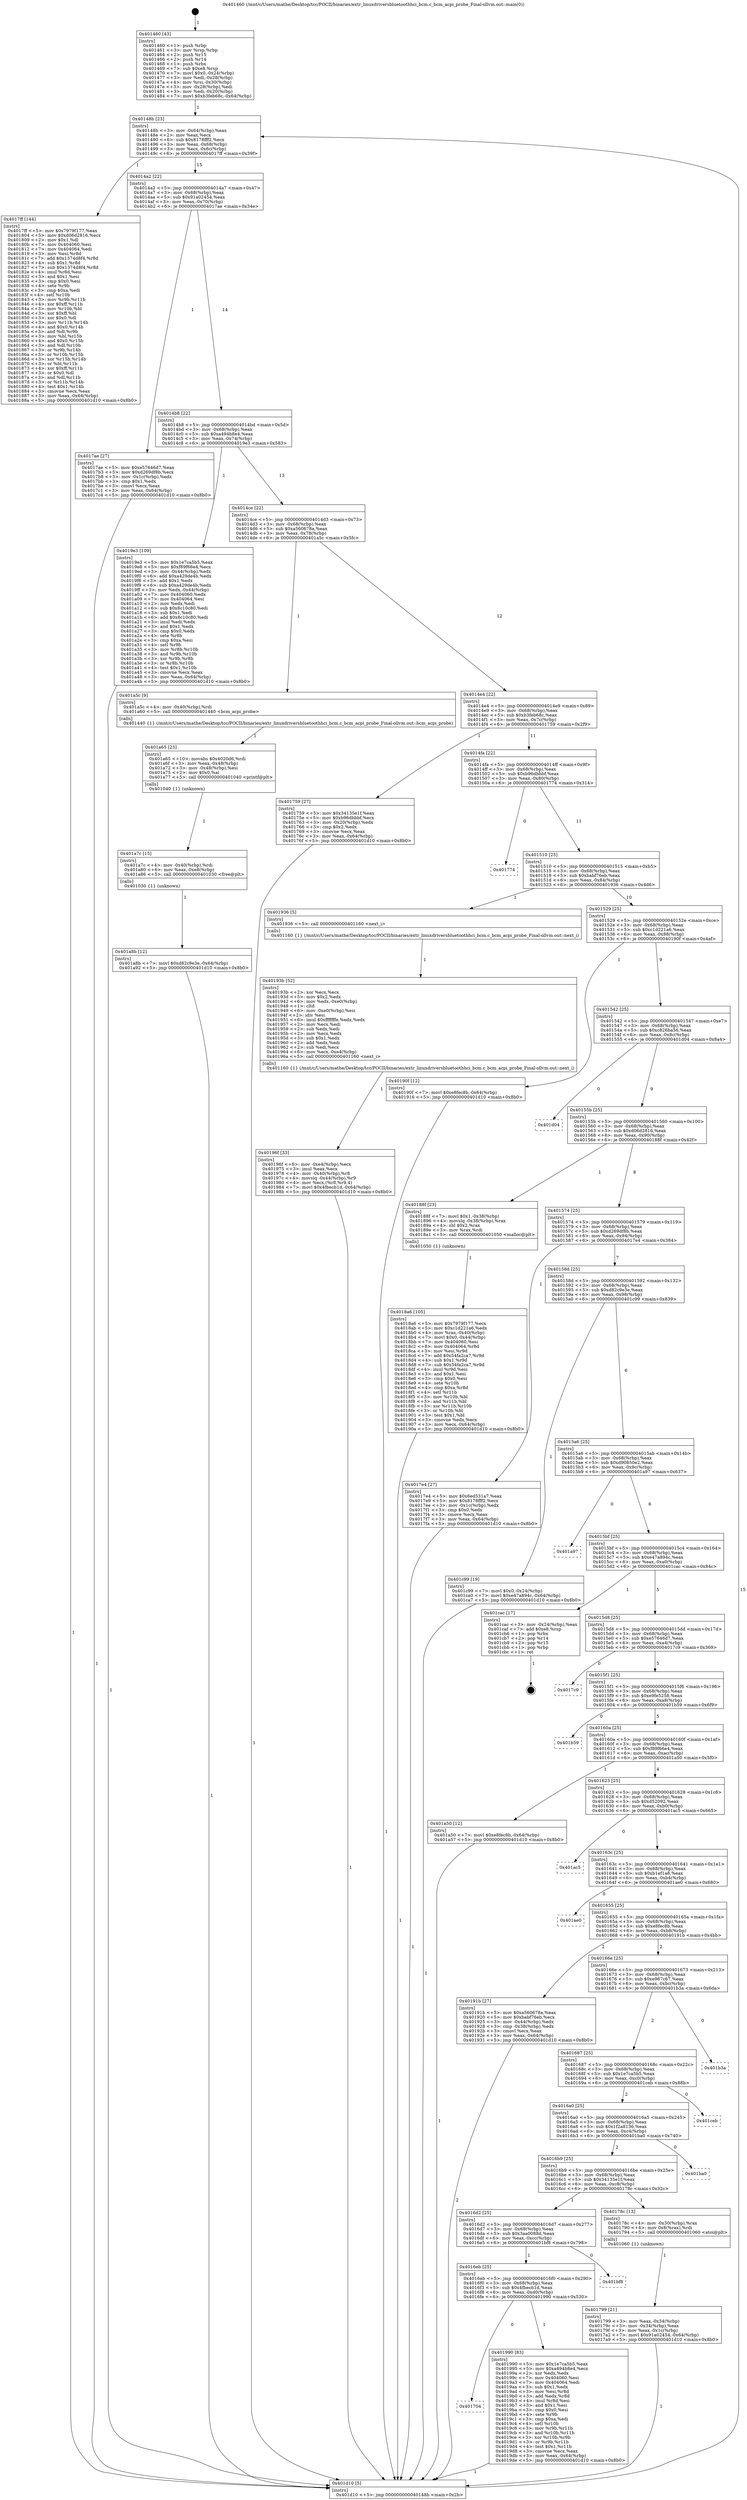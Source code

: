 digraph "0x401460" {
  label = "0x401460 (/mnt/c/Users/mathe/Desktop/tcc/POCII/binaries/extr_linuxdriversbluetoothhci_bcm.c_bcm_acpi_probe_Final-ollvm.out::main(0))"
  labelloc = "t"
  node[shape=record]

  Entry [label="",width=0.3,height=0.3,shape=circle,fillcolor=black,style=filled]
  "0x40148b" [label="{
     0x40148b [23]\l
     | [instrs]\l
     &nbsp;&nbsp;0x40148b \<+3\>: mov -0x64(%rbp),%eax\l
     &nbsp;&nbsp;0x40148e \<+2\>: mov %eax,%ecx\l
     &nbsp;&nbsp;0x401490 \<+6\>: sub $0x8178fff2,%ecx\l
     &nbsp;&nbsp;0x401496 \<+3\>: mov %eax,-0x68(%rbp)\l
     &nbsp;&nbsp;0x401499 \<+3\>: mov %ecx,-0x6c(%rbp)\l
     &nbsp;&nbsp;0x40149c \<+6\>: je 00000000004017ff \<main+0x39f\>\l
  }"]
  "0x4017ff" [label="{
     0x4017ff [144]\l
     | [instrs]\l
     &nbsp;&nbsp;0x4017ff \<+5\>: mov $0x7979f177,%eax\l
     &nbsp;&nbsp;0x401804 \<+5\>: mov $0xd06d2816,%ecx\l
     &nbsp;&nbsp;0x401809 \<+2\>: mov $0x1,%dl\l
     &nbsp;&nbsp;0x40180b \<+7\>: mov 0x404060,%esi\l
     &nbsp;&nbsp;0x401812 \<+7\>: mov 0x404064,%edi\l
     &nbsp;&nbsp;0x401819 \<+3\>: mov %esi,%r8d\l
     &nbsp;&nbsp;0x40181c \<+7\>: add $0x1374d8f4,%r8d\l
     &nbsp;&nbsp;0x401823 \<+4\>: sub $0x1,%r8d\l
     &nbsp;&nbsp;0x401827 \<+7\>: sub $0x1374d8f4,%r8d\l
     &nbsp;&nbsp;0x40182e \<+4\>: imul %r8d,%esi\l
     &nbsp;&nbsp;0x401832 \<+3\>: and $0x1,%esi\l
     &nbsp;&nbsp;0x401835 \<+3\>: cmp $0x0,%esi\l
     &nbsp;&nbsp;0x401838 \<+4\>: sete %r9b\l
     &nbsp;&nbsp;0x40183c \<+3\>: cmp $0xa,%edi\l
     &nbsp;&nbsp;0x40183f \<+4\>: setl %r10b\l
     &nbsp;&nbsp;0x401843 \<+3\>: mov %r9b,%r11b\l
     &nbsp;&nbsp;0x401846 \<+4\>: xor $0xff,%r11b\l
     &nbsp;&nbsp;0x40184a \<+3\>: mov %r10b,%bl\l
     &nbsp;&nbsp;0x40184d \<+3\>: xor $0xff,%bl\l
     &nbsp;&nbsp;0x401850 \<+3\>: xor $0x0,%dl\l
     &nbsp;&nbsp;0x401853 \<+3\>: mov %r11b,%r14b\l
     &nbsp;&nbsp;0x401856 \<+4\>: and $0x0,%r14b\l
     &nbsp;&nbsp;0x40185a \<+3\>: and %dl,%r9b\l
     &nbsp;&nbsp;0x40185d \<+3\>: mov %bl,%r15b\l
     &nbsp;&nbsp;0x401860 \<+4\>: and $0x0,%r15b\l
     &nbsp;&nbsp;0x401864 \<+3\>: and %dl,%r10b\l
     &nbsp;&nbsp;0x401867 \<+3\>: or %r9b,%r14b\l
     &nbsp;&nbsp;0x40186a \<+3\>: or %r10b,%r15b\l
     &nbsp;&nbsp;0x40186d \<+3\>: xor %r15b,%r14b\l
     &nbsp;&nbsp;0x401870 \<+3\>: or %bl,%r11b\l
     &nbsp;&nbsp;0x401873 \<+4\>: xor $0xff,%r11b\l
     &nbsp;&nbsp;0x401877 \<+3\>: or $0x0,%dl\l
     &nbsp;&nbsp;0x40187a \<+3\>: and %dl,%r11b\l
     &nbsp;&nbsp;0x40187d \<+3\>: or %r11b,%r14b\l
     &nbsp;&nbsp;0x401880 \<+4\>: test $0x1,%r14b\l
     &nbsp;&nbsp;0x401884 \<+3\>: cmovne %ecx,%eax\l
     &nbsp;&nbsp;0x401887 \<+3\>: mov %eax,-0x64(%rbp)\l
     &nbsp;&nbsp;0x40188a \<+5\>: jmp 0000000000401d10 \<main+0x8b0\>\l
  }"]
  "0x4014a2" [label="{
     0x4014a2 [22]\l
     | [instrs]\l
     &nbsp;&nbsp;0x4014a2 \<+5\>: jmp 00000000004014a7 \<main+0x47\>\l
     &nbsp;&nbsp;0x4014a7 \<+3\>: mov -0x68(%rbp),%eax\l
     &nbsp;&nbsp;0x4014aa \<+5\>: sub $0x91a02454,%eax\l
     &nbsp;&nbsp;0x4014af \<+3\>: mov %eax,-0x70(%rbp)\l
     &nbsp;&nbsp;0x4014b2 \<+6\>: je 00000000004017ae \<main+0x34e\>\l
  }"]
  Exit [label="",width=0.3,height=0.3,shape=circle,fillcolor=black,style=filled,peripheries=2]
  "0x4017ae" [label="{
     0x4017ae [27]\l
     | [instrs]\l
     &nbsp;&nbsp;0x4017ae \<+5\>: mov $0xe57646d7,%eax\l
     &nbsp;&nbsp;0x4017b3 \<+5\>: mov $0xd269df8b,%ecx\l
     &nbsp;&nbsp;0x4017b8 \<+3\>: mov -0x1c(%rbp),%edx\l
     &nbsp;&nbsp;0x4017bb \<+3\>: cmp $0x1,%edx\l
     &nbsp;&nbsp;0x4017be \<+3\>: cmovl %ecx,%eax\l
     &nbsp;&nbsp;0x4017c1 \<+3\>: mov %eax,-0x64(%rbp)\l
     &nbsp;&nbsp;0x4017c4 \<+5\>: jmp 0000000000401d10 \<main+0x8b0\>\l
  }"]
  "0x4014b8" [label="{
     0x4014b8 [22]\l
     | [instrs]\l
     &nbsp;&nbsp;0x4014b8 \<+5\>: jmp 00000000004014bd \<main+0x5d\>\l
     &nbsp;&nbsp;0x4014bd \<+3\>: mov -0x68(%rbp),%eax\l
     &nbsp;&nbsp;0x4014c0 \<+5\>: sub $0xa494b8e4,%eax\l
     &nbsp;&nbsp;0x4014c5 \<+3\>: mov %eax,-0x74(%rbp)\l
     &nbsp;&nbsp;0x4014c8 \<+6\>: je 00000000004019e3 \<main+0x583\>\l
  }"]
  "0x401a8b" [label="{
     0x401a8b [12]\l
     | [instrs]\l
     &nbsp;&nbsp;0x401a8b \<+7\>: movl $0xd82c9e3e,-0x64(%rbp)\l
     &nbsp;&nbsp;0x401a92 \<+5\>: jmp 0000000000401d10 \<main+0x8b0\>\l
  }"]
  "0x4019e3" [label="{
     0x4019e3 [109]\l
     | [instrs]\l
     &nbsp;&nbsp;0x4019e3 \<+5\>: mov $0x1e7ca5b5,%eax\l
     &nbsp;&nbsp;0x4019e8 \<+5\>: mov $0xf89f66e4,%ecx\l
     &nbsp;&nbsp;0x4019ed \<+3\>: mov -0x44(%rbp),%edx\l
     &nbsp;&nbsp;0x4019f0 \<+6\>: add $0xa429de4b,%edx\l
     &nbsp;&nbsp;0x4019f6 \<+3\>: add $0x1,%edx\l
     &nbsp;&nbsp;0x4019f9 \<+6\>: sub $0xa429de4b,%edx\l
     &nbsp;&nbsp;0x4019ff \<+3\>: mov %edx,-0x44(%rbp)\l
     &nbsp;&nbsp;0x401a02 \<+7\>: mov 0x404060,%edx\l
     &nbsp;&nbsp;0x401a09 \<+7\>: mov 0x404064,%esi\l
     &nbsp;&nbsp;0x401a10 \<+2\>: mov %edx,%edi\l
     &nbsp;&nbsp;0x401a12 \<+6\>: sub $0x8c10c80,%edi\l
     &nbsp;&nbsp;0x401a18 \<+3\>: sub $0x1,%edi\l
     &nbsp;&nbsp;0x401a1b \<+6\>: add $0x8c10c80,%edi\l
     &nbsp;&nbsp;0x401a21 \<+3\>: imul %edi,%edx\l
     &nbsp;&nbsp;0x401a24 \<+3\>: and $0x1,%edx\l
     &nbsp;&nbsp;0x401a27 \<+3\>: cmp $0x0,%edx\l
     &nbsp;&nbsp;0x401a2a \<+4\>: sete %r8b\l
     &nbsp;&nbsp;0x401a2e \<+3\>: cmp $0xa,%esi\l
     &nbsp;&nbsp;0x401a31 \<+4\>: setl %r9b\l
     &nbsp;&nbsp;0x401a35 \<+3\>: mov %r8b,%r10b\l
     &nbsp;&nbsp;0x401a38 \<+3\>: and %r9b,%r10b\l
     &nbsp;&nbsp;0x401a3b \<+3\>: xor %r9b,%r8b\l
     &nbsp;&nbsp;0x401a3e \<+3\>: or %r8b,%r10b\l
     &nbsp;&nbsp;0x401a41 \<+4\>: test $0x1,%r10b\l
     &nbsp;&nbsp;0x401a45 \<+3\>: cmovne %ecx,%eax\l
     &nbsp;&nbsp;0x401a48 \<+3\>: mov %eax,-0x64(%rbp)\l
     &nbsp;&nbsp;0x401a4b \<+5\>: jmp 0000000000401d10 \<main+0x8b0\>\l
  }"]
  "0x4014ce" [label="{
     0x4014ce [22]\l
     | [instrs]\l
     &nbsp;&nbsp;0x4014ce \<+5\>: jmp 00000000004014d3 \<main+0x73\>\l
     &nbsp;&nbsp;0x4014d3 \<+3\>: mov -0x68(%rbp),%eax\l
     &nbsp;&nbsp;0x4014d6 \<+5\>: sub $0xa560678a,%eax\l
     &nbsp;&nbsp;0x4014db \<+3\>: mov %eax,-0x78(%rbp)\l
     &nbsp;&nbsp;0x4014de \<+6\>: je 0000000000401a5c \<main+0x5fc\>\l
  }"]
  "0x401a7c" [label="{
     0x401a7c [15]\l
     | [instrs]\l
     &nbsp;&nbsp;0x401a7c \<+4\>: mov -0x40(%rbp),%rdi\l
     &nbsp;&nbsp;0x401a80 \<+6\>: mov %eax,-0xe8(%rbp)\l
     &nbsp;&nbsp;0x401a86 \<+5\>: call 0000000000401030 \<free@plt\>\l
     | [calls]\l
     &nbsp;&nbsp;0x401030 \{1\} (unknown)\l
  }"]
  "0x401a5c" [label="{
     0x401a5c [9]\l
     | [instrs]\l
     &nbsp;&nbsp;0x401a5c \<+4\>: mov -0x40(%rbp),%rdi\l
     &nbsp;&nbsp;0x401a60 \<+5\>: call 0000000000401440 \<bcm_acpi_probe\>\l
     | [calls]\l
     &nbsp;&nbsp;0x401440 \{1\} (/mnt/c/Users/mathe/Desktop/tcc/POCII/binaries/extr_linuxdriversbluetoothhci_bcm.c_bcm_acpi_probe_Final-ollvm.out::bcm_acpi_probe)\l
  }"]
  "0x4014e4" [label="{
     0x4014e4 [22]\l
     | [instrs]\l
     &nbsp;&nbsp;0x4014e4 \<+5\>: jmp 00000000004014e9 \<main+0x89\>\l
     &nbsp;&nbsp;0x4014e9 \<+3\>: mov -0x68(%rbp),%eax\l
     &nbsp;&nbsp;0x4014ec \<+5\>: sub $0xb3feb68c,%eax\l
     &nbsp;&nbsp;0x4014f1 \<+3\>: mov %eax,-0x7c(%rbp)\l
     &nbsp;&nbsp;0x4014f4 \<+6\>: je 0000000000401759 \<main+0x2f9\>\l
  }"]
  "0x401a65" [label="{
     0x401a65 [23]\l
     | [instrs]\l
     &nbsp;&nbsp;0x401a65 \<+10\>: movabs $0x4020d6,%rdi\l
     &nbsp;&nbsp;0x401a6f \<+3\>: mov %eax,-0x48(%rbp)\l
     &nbsp;&nbsp;0x401a72 \<+3\>: mov -0x48(%rbp),%esi\l
     &nbsp;&nbsp;0x401a75 \<+2\>: mov $0x0,%al\l
     &nbsp;&nbsp;0x401a77 \<+5\>: call 0000000000401040 \<printf@plt\>\l
     | [calls]\l
     &nbsp;&nbsp;0x401040 \{1\} (unknown)\l
  }"]
  "0x401759" [label="{
     0x401759 [27]\l
     | [instrs]\l
     &nbsp;&nbsp;0x401759 \<+5\>: mov $0x34135e1f,%eax\l
     &nbsp;&nbsp;0x40175e \<+5\>: mov $0xb96dbbbf,%ecx\l
     &nbsp;&nbsp;0x401763 \<+3\>: mov -0x20(%rbp),%edx\l
     &nbsp;&nbsp;0x401766 \<+3\>: cmp $0x2,%edx\l
     &nbsp;&nbsp;0x401769 \<+3\>: cmovne %ecx,%eax\l
     &nbsp;&nbsp;0x40176c \<+3\>: mov %eax,-0x64(%rbp)\l
     &nbsp;&nbsp;0x40176f \<+5\>: jmp 0000000000401d10 \<main+0x8b0\>\l
  }"]
  "0x4014fa" [label="{
     0x4014fa [22]\l
     | [instrs]\l
     &nbsp;&nbsp;0x4014fa \<+5\>: jmp 00000000004014ff \<main+0x9f\>\l
     &nbsp;&nbsp;0x4014ff \<+3\>: mov -0x68(%rbp),%eax\l
     &nbsp;&nbsp;0x401502 \<+5\>: sub $0xb96dbbbf,%eax\l
     &nbsp;&nbsp;0x401507 \<+3\>: mov %eax,-0x80(%rbp)\l
     &nbsp;&nbsp;0x40150a \<+6\>: je 0000000000401774 \<main+0x314\>\l
  }"]
  "0x401d10" [label="{
     0x401d10 [5]\l
     | [instrs]\l
     &nbsp;&nbsp;0x401d10 \<+5\>: jmp 000000000040148b \<main+0x2b\>\l
  }"]
  "0x401460" [label="{
     0x401460 [43]\l
     | [instrs]\l
     &nbsp;&nbsp;0x401460 \<+1\>: push %rbp\l
     &nbsp;&nbsp;0x401461 \<+3\>: mov %rsp,%rbp\l
     &nbsp;&nbsp;0x401464 \<+2\>: push %r15\l
     &nbsp;&nbsp;0x401466 \<+2\>: push %r14\l
     &nbsp;&nbsp;0x401468 \<+1\>: push %rbx\l
     &nbsp;&nbsp;0x401469 \<+7\>: sub $0xe8,%rsp\l
     &nbsp;&nbsp;0x401470 \<+7\>: movl $0x0,-0x24(%rbp)\l
     &nbsp;&nbsp;0x401477 \<+3\>: mov %edi,-0x28(%rbp)\l
     &nbsp;&nbsp;0x40147a \<+4\>: mov %rsi,-0x30(%rbp)\l
     &nbsp;&nbsp;0x40147e \<+3\>: mov -0x28(%rbp),%edi\l
     &nbsp;&nbsp;0x401481 \<+3\>: mov %edi,-0x20(%rbp)\l
     &nbsp;&nbsp;0x401484 \<+7\>: movl $0xb3feb68c,-0x64(%rbp)\l
  }"]
  "0x401704" [label="{
     0x401704\l
  }", style=dashed]
  "0x401774" [label="{
     0x401774\l
  }", style=dashed]
  "0x401510" [label="{
     0x401510 [25]\l
     | [instrs]\l
     &nbsp;&nbsp;0x401510 \<+5\>: jmp 0000000000401515 \<main+0xb5\>\l
     &nbsp;&nbsp;0x401515 \<+3\>: mov -0x68(%rbp),%eax\l
     &nbsp;&nbsp;0x401518 \<+5\>: sub $0xbabf76eb,%eax\l
     &nbsp;&nbsp;0x40151d \<+6\>: mov %eax,-0x84(%rbp)\l
     &nbsp;&nbsp;0x401523 \<+6\>: je 0000000000401936 \<main+0x4d6\>\l
  }"]
  "0x401990" [label="{
     0x401990 [83]\l
     | [instrs]\l
     &nbsp;&nbsp;0x401990 \<+5\>: mov $0x1e7ca5b5,%eax\l
     &nbsp;&nbsp;0x401995 \<+5\>: mov $0xa494b8e4,%ecx\l
     &nbsp;&nbsp;0x40199a \<+2\>: xor %edx,%edx\l
     &nbsp;&nbsp;0x40199c \<+7\>: mov 0x404060,%esi\l
     &nbsp;&nbsp;0x4019a3 \<+7\>: mov 0x404064,%edi\l
     &nbsp;&nbsp;0x4019aa \<+3\>: sub $0x1,%edx\l
     &nbsp;&nbsp;0x4019ad \<+3\>: mov %esi,%r8d\l
     &nbsp;&nbsp;0x4019b0 \<+3\>: add %edx,%r8d\l
     &nbsp;&nbsp;0x4019b3 \<+4\>: imul %r8d,%esi\l
     &nbsp;&nbsp;0x4019b7 \<+3\>: and $0x1,%esi\l
     &nbsp;&nbsp;0x4019ba \<+3\>: cmp $0x0,%esi\l
     &nbsp;&nbsp;0x4019bd \<+4\>: sete %r9b\l
     &nbsp;&nbsp;0x4019c1 \<+3\>: cmp $0xa,%edi\l
     &nbsp;&nbsp;0x4019c4 \<+4\>: setl %r10b\l
     &nbsp;&nbsp;0x4019c8 \<+3\>: mov %r9b,%r11b\l
     &nbsp;&nbsp;0x4019cb \<+3\>: and %r10b,%r11b\l
     &nbsp;&nbsp;0x4019ce \<+3\>: xor %r10b,%r9b\l
     &nbsp;&nbsp;0x4019d1 \<+3\>: or %r9b,%r11b\l
     &nbsp;&nbsp;0x4019d4 \<+4\>: test $0x1,%r11b\l
     &nbsp;&nbsp;0x4019d8 \<+3\>: cmovne %ecx,%eax\l
     &nbsp;&nbsp;0x4019db \<+3\>: mov %eax,-0x64(%rbp)\l
     &nbsp;&nbsp;0x4019de \<+5\>: jmp 0000000000401d10 \<main+0x8b0\>\l
  }"]
  "0x401936" [label="{
     0x401936 [5]\l
     | [instrs]\l
     &nbsp;&nbsp;0x401936 \<+5\>: call 0000000000401160 \<next_i\>\l
     | [calls]\l
     &nbsp;&nbsp;0x401160 \{1\} (/mnt/c/Users/mathe/Desktop/tcc/POCII/binaries/extr_linuxdriversbluetoothhci_bcm.c_bcm_acpi_probe_Final-ollvm.out::next_i)\l
  }"]
  "0x401529" [label="{
     0x401529 [25]\l
     | [instrs]\l
     &nbsp;&nbsp;0x401529 \<+5\>: jmp 000000000040152e \<main+0xce\>\l
     &nbsp;&nbsp;0x40152e \<+3\>: mov -0x68(%rbp),%eax\l
     &nbsp;&nbsp;0x401531 \<+5\>: sub $0xc1d221a6,%eax\l
     &nbsp;&nbsp;0x401536 \<+6\>: mov %eax,-0x88(%rbp)\l
     &nbsp;&nbsp;0x40153c \<+6\>: je 000000000040190f \<main+0x4af\>\l
  }"]
  "0x4016eb" [label="{
     0x4016eb [25]\l
     | [instrs]\l
     &nbsp;&nbsp;0x4016eb \<+5\>: jmp 00000000004016f0 \<main+0x290\>\l
     &nbsp;&nbsp;0x4016f0 \<+3\>: mov -0x68(%rbp),%eax\l
     &nbsp;&nbsp;0x4016f3 \<+5\>: sub $0x4fbecb1d,%eax\l
     &nbsp;&nbsp;0x4016f8 \<+6\>: mov %eax,-0xd0(%rbp)\l
     &nbsp;&nbsp;0x4016fe \<+6\>: je 0000000000401990 \<main+0x530\>\l
  }"]
  "0x40190f" [label="{
     0x40190f [12]\l
     | [instrs]\l
     &nbsp;&nbsp;0x40190f \<+7\>: movl $0xe8fec8b,-0x64(%rbp)\l
     &nbsp;&nbsp;0x401916 \<+5\>: jmp 0000000000401d10 \<main+0x8b0\>\l
  }"]
  "0x401542" [label="{
     0x401542 [25]\l
     | [instrs]\l
     &nbsp;&nbsp;0x401542 \<+5\>: jmp 0000000000401547 \<main+0xe7\>\l
     &nbsp;&nbsp;0x401547 \<+3\>: mov -0x68(%rbp),%eax\l
     &nbsp;&nbsp;0x40154a \<+5\>: sub $0xc826ba56,%eax\l
     &nbsp;&nbsp;0x40154f \<+6\>: mov %eax,-0x8c(%rbp)\l
     &nbsp;&nbsp;0x401555 \<+6\>: je 0000000000401d04 \<main+0x8a4\>\l
  }"]
  "0x401bf8" [label="{
     0x401bf8\l
  }", style=dashed]
  "0x401d04" [label="{
     0x401d04\l
  }", style=dashed]
  "0x40155b" [label="{
     0x40155b [25]\l
     | [instrs]\l
     &nbsp;&nbsp;0x40155b \<+5\>: jmp 0000000000401560 \<main+0x100\>\l
     &nbsp;&nbsp;0x401560 \<+3\>: mov -0x68(%rbp),%eax\l
     &nbsp;&nbsp;0x401563 \<+5\>: sub $0xd06d2816,%eax\l
     &nbsp;&nbsp;0x401568 \<+6\>: mov %eax,-0x90(%rbp)\l
     &nbsp;&nbsp;0x40156e \<+6\>: je 000000000040188f \<main+0x42f\>\l
  }"]
  "0x40196f" [label="{
     0x40196f [33]\l
     | [instrs]\l
     &nbsp;&nbsp;0x40196f \<+6\>: mov -0xe4(%rbp),%ecx\l
     &nbsp;&nbsp;0x401975 \<+3\>: imul %eax,%ecx\l
     &nbsp;&nbsp;0x401978 \<+4\>: mov -0x40(%rbp),%r8\l
     &nbsp;&nbsp;0x40197c \<+4\>: movslq -0x44(%rbp),%r9\l
     &nbsp;&nbsp;0x401980 \<+4\>: mov %ecx,(%r8,%r9,4)\l
     &nbsp;&nbsp;0x401984 \<+7\>: movl $0x4fbecb1d,-0x64(%rbp)\l
     &nbsp;&nbsp;0x40198b \<+5\>: jmp 0000000000401d10 \<main+0x8b0\>\l
  }"]
  "0x40188f" [label="{
     0x40188f [23]\l
     | [instrs]\l
     &nbsp;&nbsp;0x40188f \<+7\>: movl $0x1,-0x38(%rbp)\l
     &nbsp;&nbsp;0x401896 \<+4\>: movslq -0x38(%rbp),%rax\l
     &nbsp;&nbsp;0x40189a \<+4\>: shl $0x2,%rax\l
     &nbsp;&nbsp;0x40189e \<+3\>: mov %rax,%rdi\l
     &nbsp;&nbsp;0x4018a1 \<+5\>: call 0000000000401050 \<malloc@plt\>\l
     | [calls]\l
     &nbsp;&nbsp;0x401050 \{1\} (unknown)\l
  }"]
  "0x401574" [label="{
     0x401574 [25]\l
     | [instrs]\l
     &nbsp;&nbsp;0x401574 \<+5\>: jmp 0000000000401579 \<main+0x119\>\l
     &nbsp;&nbsp;0x401579 \<+3\>: mov -0x68(%rbp),%eax\l
     &nbsp;&nbsp;0x40157c \<+5\>: sub $0xd269df8b,%eax\l
     &nbsp;&nbsp;0x401581 \<+6\>: mov %eax,-0x94(%rbp)\l
     &nbsp;&nbsp;0x401587 \<+6\>: je 00000000004017e4 \<main+0x384\>\l
  }"]
  "0x40193b" [label="{
     0x40193b [52]\l
     | [instrs]\l
     &nbsp;&nbsp;0x40193b \<+2\>: xor %ecx,%ecx\l
     &nbsp;&nbsp;0x40193d \<+5\>: mov $0x2,%edx\l
     &nbsp;&nbsp;0x401942 \<+6\>: mov %edx,-0xe0(%rbp)\l
     &nbsp;&nbsp;0x401948 \<+1\>: cltd\l
     &nbsp;&nbsp;0x401949 \<+6\>: mov -0xe0(%rbp),%esi\l
     &nbsp;&nbsp;0x40194f \<+2\>: idiv %esi\l
     &nbsp;&nbsp;0x401951 \<+6\>: imul $0xfffffffe,%edx,%edx\l
     &nbsp;&nbsp;0x401957 \<+2\>: mov %ecx,%edi\l
     &nbsp;&nbsp;0x401959 \<+2\>: sub %edx,%edi\l
     &nbsp;&nbsp;0x40195b \<+2\>: mov %ecx,%edx\l
     &nbsp;&nbsp;0x40195d \<+3\>: sub $0x1,%edx\l
     &nbsp;&nbsp;0x401960 \<+2\>: add %edx,%edi\l
     &nbsp;&nbsp;0x401962 \<+2\>: sub %edi,%ecx\l
     &nbsp;&nbsp;0x401964 \<+6\>: mov %ecx,-0xe4(%rbp)\l
     &nbsp;&nbsp;0x40196a \<+5\>: call 0000000000401160 \<next_i\>\l
     | [calls]\l
     &nbsp;&nbsp;0x401160 \{1\} (/mnt/c/Users/mathe/Desktop/tcc/POCII/binaries/extr_linuxdriversbluetoothhci_bcm.c_bcm_acpi_probe_Final-ollvm.out::next_i)\l
  }"]
  "0x4017e4" [label="{
     0x4017e4 [27]\l
     | [instrs]\l
     &nbsp;&nbsp;0x4017e4 \<+5\>: mov $0x6ed531a7,%eax\l
     &nbsp;&nbsp;0x4017e9 \<+5\>: mov $0x8178fff2,%ecx\l
     &nbsp;&nbsp;0x4017ee \<+3\>: mov -0x1c(%rbp),%edx\l
     &nbsp;&nbsp;0x4017f1 \<+3\>: cmp $0x0,%edx\l
     &nbsp;&nbsp;0x4017f4 \<+3\>: cmove %ecx,%eax\l
     &nbsp;&nbsp;0x4017f7 \<+3\>: mov %eax,-0x64(%rbp)\l
     &nbsp;&nbsp;0x4017fa \<+5\>: jmp 0000000000401d10 \<main+0x8b0\>\l
  }"]
  "0x40158d" [label="{
     0x40158d [25]\l
     | [instrs]\l
     &nbsp;&nbsp;0x40158d \<+5\>: jmp 0000000000401592 \<main+0x132\>\l
     &nbsp;&nbsp;0x401592 \<+3\>: mov -0x68(%rbp),%eax\l
     &nbsp;&nbsp;0x401595 \<+5\>: sub $0xd82c9e3e,%eax\l
     &nbsp;&nbsp;0x40159a \<+6\>: mov %eax,-0x98(%rbp)\l
     &nbsp;&nbsp;0x4015a0 \<+6\>: je 0000000000401c99 \<main+0x839\>\l
  }"]
  "0x4018a6" [label="{
     0x4018a6 [105]\l
     | [instrs]\l
     &nbsp;&nbsp;0x4018a6 \<+5\>: mov $0x7979f177,%ecx\l
     &nbsp;&nbsp;0x4018ab \<+5\>: mov $0xc1d221a6,%edx\l
     &nbsp;&nbsp;0x4018b0 \<+4\>: mov %rax,-0x40(%rbp)\l
     &nbsp;&nbsp;0x4018b4 \<+7\>: movl $0x0,-0x44(%rbp)\l
     &nbsp;&nbsp;0x4018bb \<+7\>: mov 0x404060,%esi\l
     &nbsp;&nbsp;0x4018c2 \<+8\>: mov 0x404064,%r8d\l
     &nbsp;&nbsp;0x4018ca \<+3\>: mov %esi,%r9d\l
     &nbsp;&nbsp;0x4018cd \<+7\>: add $0x54fa2ca7,%r9d\l
     &nbsp;&nbsp;0x4018d4 \<+4\>: sub $0x1,%r9d\l
     &nbsp;&nbsp;0x4018d8 \<+7\>: sub $0x54fa2ca7,%r9d\l
     &nbsp;&nbsp;0x4018df \<+4\>: imul %r9d,%esi\l
     &nbsp;&nbsp;0x4018e3 \<+3\>: and $0x1,%esi\l
     &nbsp;&nbsp;0x4018e6 \<+3\>: cmp $0x0,%esi\l
     &nbsp;&nbsp;0x4018e9 \<+4\>: sete %r10b\l
     &nbsp;&nbsp;0x4018ed \<+4\>: cmp $0xa,%r8d\l
     &nbsp;&nbsp;0x4018f1 \<+4\>: setl %r11b\l
     &nbsp;&nbsp;0x4018f5 \<+3\>: mov %r10b,%bl\l
     &nbsp;&nbsp;0x4018f8 \<+3\>: and %r11b,%bl\l
     &nbsp;&nbsp;0x4018fb \<+3\>: xor %r11b,%r10b\l
     &nbsp;&nbsp;0x4018fe \<+3\>: or %r10b,%bl\l
     &nbsp;&nbsp;0x401901 \<+3\>: test $0x1,%bl\l
     &nbsp;&nbsp;0x401904 \<+3\>: cmovne %edx,%ecx\l
     &nbsp;&nbsp;0x401907 \<+3\>: mov %ecx,-0x64(%rbp)\l
     &nbsp;&nbsp;0x40190a \<+5\>: jmp 0000000000401d10 \<main+0x8b0\>\l
  }"]
  "0x401c99" [label="{
     0x401c99 [19]\l
     | [instrs]\l
     &nbsp;&nbsp;0x401c99 \<+7\>: movl $0x0,-0x24(%rbp)\l
     &nbsp;&nbsp;0x401ca0 \<+7\>: movl $0xe47a894c,-0x64(%rbp)\l
     &nbsp;&nbsp;0x401ca7 \<+5\>: jmp 0000000000401d10 \<main+0x8b0\>\l
  }"]
  "0x4015a6" [label="{
     0x4015a6 [25]\l
     | [instrs]\l
     &nbsp;&nbsp;0x4015a6 \<+5\>: jmp 00000000004015ab \<main+0x14b\>\l
     &nbsp;&nbsp;0x4015ab \<+3\>: mov -0x68(%rbp),%eax\l
     &nbsp;&nbsp;0x4015ae \<+5\>: sub $0xd90850e2,%eax\l
     &nbsp;&nbsp;0x4015b3 \<+6\>: mov %eax,-0x9c(%rbp)\l
     &nbsp;&nbsp;0x4015b9 \<+6\>: je 0000000000401a97 \<main+0x637\>\l
  }"]
  "0x401799" [label="{
     0x401799 [21]\l
     | [instrs]\l
     &nbsp;&nbsp;0x401799 \<+3\>: mov %eax,-0x34(%rbp)\l
     &nbsp;&nbsp;0x40179c \<+3\>: mov -0x34(%rbp),%eax\l
     &nbsp;&nbsp;0x40179f \<+3\>: mov %eax,-0x1c(%rbp)\l
     &nbsp;&nbsp;0x4017a2 \<+7\>: movl $0x91a02454,-0x64(%rbp)\l
     &nbsp;&nbsp;0x4017a9 \<+5\>: jmp 0000000000401d10 \<main+0x8b0\>\l
  }"]
  "0x401a97" [label="{
     0x401a97\l
  }", style=dashed]
  "0x4015bf" [label="{
     0x4015bf [25]\l
     | [instrs]\l
     &nbsp;&nbsp;0x4015bf \<+5\>: jmp 00000000004015c4 \<main+0x164\>\l
     &nbsp;&nbsp;0x4015c4 \<+3\>: mov -0x68(%rbp),%eax\l
     &nbsp;&nbsp;0x4015c7 \<+5\>: sub $0xe47a894c,%eax\l
     &nbsp;&nbsp;0x4015cc \<+6\>: mov %eax,-0xa0(%rbp)\l
     &nbsp;&nbsp;0x4015d2 \<+6\>: je 0000000000401cac \<main+0x84c\>\l
  }"]
  "0x4016d2" [label="{
     0x4016d2 [25]\l
     | [instrs]\l
     &nbsp;&nbsp;0x4016d2 \<+5\>: jmp 00000000004016d7 \<main+0x277\>\l
     &nbsp;&nbsp;0x4016d7 \<+3\>: mov -0x68(%rbp),%eax\l
     &nbsp;&nbsp;0x4016da \<+5\>: sub $0x3aa0088d,%eax\l
     &nbsp;&nbsp;0x4016df \<+6\>: mov %eax,-0xcc(%rbp)\l
     &nbsp;&nbsp;0x4016e5 \<+6\>: je 0000000000401bf8 \<main+0x798\>\l
  }"]
  "0x401cac" [label="{
     0x401cac [17]\l
     | [instrs]\l
     &nbsp;&nbsp;0x401cac \<+3\>: mov -0x24(%rbp),%eax\l
     &nbsp;&nbsp;0x401caf \<+7\>: add $0xe8,%rsp\l
     &nbsp;&nbsp;0x401cb6 \<+1\>: pop %rbx\l
     &nbsp;&nbsp;0x401cb7 \<+2\>: pop %r14\l
     &nbsp;&nbsp;0x401cb9 \<+2\>: pop %r15\l
     &nbsp;&nbsp;0x401cbb \<+1\>: pop %rbp\l
     &nbsp;&nbsp;0x401cbc \<+1\>: ret\l
  }"]
  "0x4015d8" [label="{
     0x4015d8 [25]\l
     | [instrs]\l
     &nbsp;&nbsp;0x4015d8 \<+5\>: jmp 00000000004015dd \<main+0x17d\>\l
     &nbsp;&nbsp;0x4015dd \<+3\>: mov -0x68(%rbp),%eax\l
     &nbsp;&nbsp;0x4015e0 \<+5\>: sub $0xe57646d7,%eax\l
     &nbsp;&nbsp;0x4015e5 \<+6\>: mov %eax,-0xa4(%rbp)\l
     &nbsp;&nbsp;0x4015eb \<+6\>: je 00000000004017c9 \<main+0x369\>\l
  }"]
  "0x40178c" [label="{
     0x40178c [13]\l
     | [instrs]\l
     &nbsp;&nbsp;0x40178c \<+4\>: mov -0x30(%rbp),%rax\l
     &nbsp;&nbsp;0x401790 \<+4\>: mov 0x8(%rax),%rdi\l
     &nbsp;&nbsp;0x401794 \<+5\>: call 0000000000401060 \<atoi@plt\>\l
     | [calls]\l
     &nbsp;&nbsp;0x401060 \{1\} (unknown)\l
  }"]
  "0x4017c9" [label="{
     0x4017c9\l
  }", style=dashed]
  "0x4015f1" [label="{
     0x4015f1 [25]\l
     | [instrs]\l
     &nbsp;&nbsp;0x4015f1 \<+5\>: jmp 00000000004015f6 \<main+0x196\>\l
     &nbsp;&nbsp;0x4015f6 \<+3\>: mov -0x68(%rbp),%eax\l
     &nbsp;&nbsp;0x4015f9 \<+5\>: sub $0xe9fe5258,%eax\l
     &nbsp;&nbsp;0x4015fe \<+6\>: mov %eax,-0xa8(%rbp)\l
     &nbsp;&nbsp;0x401604 \<+6\>: je 0000000000401b59 \<main+0x6f9\>\l
  }"]
  "0x4016b9" [label="{
     0x4016b9 [25]\l
     | [instrs]\l
     &nbsp;&nbsp;0x4016b9 \<+5\>: jmp 00000000004016be \<main+0x25e\>\l
     &nbsp;&nbsp;0x4016be \<+3\>: mov -0x68(%rbp),%eax\l
     &nbsp;&nbsp;0x4016c1 \<+5\>: sub $0x34135e1f,%eax\l
     &nbsp;&nbsp;0x4016c6 \<+6\>: mov %eax,-0xc8(%rbp)\l
     &nbsp;&nbsp;0x4016cc \<+6\>: je 000000000040178c \<main+0x32c\>\l
  }"]
  "0x401b59" [label="{
     0x401b59\l
  }", style=dashed]
  "0x40160a" [label="{
     0x40160a [25]\l
     | [instrs]\l
     &nbsp;&nbsp;0x40160a \<+5\>: jmp 000000000040160f \<main+0x1af\>\l
     &nbsp;&nbsp;0x40160f \<+3\>: mov -0x68(%rbp),%eax\l
     &nbsp;&nbsp;0x401612 \<+5\>: sub $0xf89f66e4,%eax\l
     &nbsp;&nbsp;0x401617 \<+6\>: mov %eax,-0xac(%rbp)\l
     &nbsp;&nbsp;0x40161d \<+6\>: je 0000000000401a50 \<main+0x5f0\>\l
  }"]
  "0x401ba0" [label="{
     0x401ba0\l
  }", style=dashed]
  "0x401a50" [label="{
     0x401a50 [12]\l
     | [instrs]\l
     &nbsp;&nbsp;0x401a50 \<+7\>: movl $0xe8fec8b,-0x64(%rbp)\l
     &nbsp;&nbsp;0x401a57 \<+5\>: jmp 0000000000401d10 \<main+0x8b0\>\l
  }"]
  "0x401623" [label="{
     0x401623 [25]\l
     | [instrs]\l
     &nbsp;&nbsp;0x401623 \<+5\>: jmp 0000000000401628 \<main+0x1c8\>\l
     &nbsp;&nbsp;0x401628 \<+3\>: mov -0x68(%rbp),%eax\l
     &nbsp;&nbsp;0x40162b \<+5\>: sub $0xd52092,%eax\l
     &nbsp;&nbsp;0x401630 \<+6\>: mov %eax,-0xb0(%rbp)\l
     &nbsp;&nbsp;0x401636 \<+6\>: je 0000000000401ac5 \<main+0x665\>\l
  }"]
  "0x4016a0" [label="{
     0x4016a0 [25]\l
     | [instrs]\l
     &nbsp;&nbsp;0x4016a0 \<+5\>: jmp 00000000004016a5 \<main+0x245\>\l
     &nbsp;&nbsp;0x4016a5 \<+3\>: mov -0x68(%rbp),%eax\l
     &nbsp;&nbsp;0x4016a8 \<+5\>: sub $0x1f2a8136,%eax\l
     &nbsp;&nbsp;0x4016ad \<+6\>: mov %eax,-0xc4(%rbp)\l
     &nbsp;&nbsp;0x4016b3 \<+6\>: je 0000000000401ba0 \<main+0x740\>\l
  }"]
  "0x401ac5" [label="{
     0x401ac5\l
  }", style=dashed]
  "0x40163c" [label="{
     0x40163c [25]\l
     | [instrs]\l
     &nbsp;&nbsp;0x40163c \<+5\>: jmp 0000000000401641 \<main+0x1e1\>\l
     &nbsp;&nbsp;0x401641 \<+3\>: mov -0x68(%rbp),%eax\l
     &nbsp;&nbsp;0x401644 \<+5\>: sub $0xb1ef1a8,%eax\l
     &nbsp;&nbsp;0x401649 \<+6\>: mov %eax,-0xb4(%rbp)\l
     &nbsp;&nbsp;0x40164f \<+6\>: je 0000000000401ae0 \<main+0x680\>\l
  }"]
  "0x401ceb" [label="{
     0x401ceb\l
  }", style=dashed]
  "0x401ae0" [label="{
     0x401ae0\l
  }", style=dashed]
  "0x401655" [label="{
     0x401655 [25]\l
     | [instrs]\l
     &nbsp;&nbsp;0x401655 \<+5\>: jmp 000000000040165a \<main+0x1fa\>\l
     &nbsp;&nbsp;0x40165a \<+3\>: mov -0x68(%rbp),%eax\l
     &nbsp;&nbsp;0x40165d \<+5\>: sub $0xe8fec8b,%eax\l
     &nbsp;&nbsp;0x401662 \<+6\>: mov %eax,-0xb8(%rbp)\l
     &nbsp;&nbsp;0x401668 \<+6\>: je 000000000040191b \<main+0x4bb\>\l
  }"]
  "0x401687" [label="{
     0x401687 [25]\l
     | [instrs]\l
     &nbsp;&nbsp;0x401687 \<+5\>: jmp 000000000040168c \<main+0x22c\>\l
     &nbsp;&nbsp;0x40168c \<+3\>: mov -0x68(%rbp),%eax\l
     &nbsp;&nbsp;0x40168f \<+5\>: sub $0x1e7ca5b5,%eax\l
     &nbsp;&nbsp;0x401694 \<+6\>: mov %eax,-0xc0(%rbp)\l
     &nbsp;&nbsp;0x40169a \<+6\>: je 0000000000401ceb \<main+0x88b\>\l
  }"]
  "0x40191b" [label="{
     0x40191b [27]\l
     | [instrs]\l
     &nbsp;&nbsp;0x40191b \<+5\>: mov $0xa560678a,%eax\l
     &nbsp;&nbsp;0x401920 \<+5\>: mov $0xbabf76eb,%ecx\l
     &nbsp;&nbsp;0x401925 \<+3\>: mov -0x44(%rbp),%edx\l
     &nbsp;&nbsp;0x401928 \<+3\>: cmp -0x38(%rbp),%edx\l
     &nbsp;&nbsp;0x40192b \<+3\>: cmovl %ecx,%eax\l
     &nbsp;&nbsp;0x40192e \<+3\>: mov %eax,-0x64(%rbp)\l
     &nbsp;&nbsp;0x401931 \<+5\>: jmp 0000000000401d10 \<main+0x8b0\>\l
  }"]
  "0x40166e" [label="{
     0x40166e [25]\l
     | [instrs]\l
     &nbsp;&nbsp;0x40166e \<+5\>: jmp 0000000000401673 \<main+0x213\>\l
     &nbsp;&nbsp;0x401673 \<+3\>: mov -0x68(%rbp),%eax\l
     &nbsp;&nbsp;0x401676 \<+5\>: sub $0xe967c67,%eax\l
     &nbsp;&nbsp;0x40167b \<+6\>: mov %eax,-0xbc(%rbp)\l
     &nbsp;&nbsp;0x401681 \<+6\>: je 0000000000401b3a \<main+0x6da\>\l
  }"]
  "0x401b3a" [label="{
     0x401b3a\l
  }", style=dashed]
  Entry -> "0x401460" [label=" 1"]
  "0x40148b" -> "0x4017ff" [label=" 1"]
  "0x40148b" -> "0x4014a2" [label=" 15"]
  "0x401cac" -> Exit [label=" 1"]
  "0x4014a2" -> "0x4017ae" [label=" 1"]
  "0x4014a2" -> "0x4014b8" [label=" 14"]
  "0x401c99" -> "0x401d10" [label=" 1"]
  "0x4014b8" -> "0x4019e3" [label=" 1"]
  "0x4014b8" -> "0x4014ce" [label=" 13"]
  "0x401a8b" -> "0x401d10" [label=" 1"]
  "0x4014ce" -> "0x401a5c" [label=" 1"]
  "0x4014ce" -> "0x4014e4" [label=" 12"]
  "0x401a7c" -> "0x401a8b" [label=" 1"]
  "0x4014e4" -> "0x401759" [label=" 1"]
  "0x4014e4" -> "0x4014fa" [label=" 11"]
  "0x401759" -> "0x401d10" [label=" 1"]
  "0x401460" -> "0x40148b" [label=" 1"]
  "0x401d10" -> "0x40148b" [label=" 15"]
  "0x401a65" -> "0x401a7c" [label=" 1"]
  "0x4014fa" -> "0x401774" [label=" 0"]
  "0x4014fa" -> "0x401510" [label=" 11"]
  "0x401a5c" -> "0x401a65" [label=" 1"]
  "0x401510" -> "0x401936" [label=" 1"]
  "0x401510" -> "0x401529" [label=" 10"]
  "0x401a50" -> "0x401d10" [label=" 1"]
  "0x401529" -> "0x40190f" [label=" 1"]
  "0x401529" -> "0x401542" [label=" 9"]
  "0x401990" -> "0x401d10" [label=" 1"]
  "0x401542" -> "0x401d04" [label=" 0"]
  "0x401542" -> "0x40155b" [label=" 9"]
  "0x4016eb" -> "0x401704" [label=" 0"]
  "0x40155b" -> "0x40188f" [label=" 1"]
  "0x40155b" -> "0x401574" [label=" 8"]
  "0x4019e3" -> "0x401d10" [label=" 1"]
  "0x401574" -> "0x4017e4" [label=" 1"]
  "0x401574" -> "0x40158d" [label=" 7"]
  "0x4016d2" -> "0x4016eb" [label=" 1"]
  "0x40158d" -> "0x401c99" [label=" 1"]
  "0x40158d" -> "0x4015a6" [label=" 6"]
  "0x4016d2" -> "0x401bf8" [label=" 0"]
  "0x4015a6" -> "0x401a97" [label=" 0"]
  "0x4015a6" -> "0x4015bf" [label=" 6"]
  "0x4016eb" -> "0x401990" [label=" 1"]
  "0x4015bf" -> "0x401cac" [label=" 1"]
  "0x4015bf" -> "0x4015d8" [label=" 5"]
  "0x40196f" -> "0x401d10" [label=" 1"]
  "0x4015d8" -> "0x4017c9" [label=" 0"]
  "0x4015d8" -> "0x4015f1" [label=" 5"]
  "0x40193b" -> "0x40196f" [label=" 1"]
  "0x4015f1" -> "0x401b59" [label=" 0"]
  "0x4015f1" -> "0x40160a" [label=" 5"]
  "0x40191b" -> "0x401d10" [label=" 2"]
  "0x40160a" -> "0x401a50" [label=" 1"]
  "0x40160a" -> "0x401623" [label=" 4"]
  "0x40190f" -> "0x401d10" [label=" 1"]
  "0x401623" -> "0x401ac5" [label=" 0"]
  "0x401623" -> "0x40163c" [label=" 4"]
  "0x40188f" -> "0x4018a6" [label=" 1"]
  "0x40163c" -> "0x401ae0" [label=" 0"]
  "0x40163c" -> "0x401655" [label=" 4"]
  "0x4017ff" -> "0x401d10" [label=" 1"]
  "0x401655" -> "0x40191b" [label=" 2"]
  "0x401655" -> "0x40166e" [label=" 2"]
  "0x4017ae" -> "0x401d10" [label=" 1"]
  "0x40166e" -> "0x401b3a" [label=" 0"]
  "0x40166e" -> "0x401687" [label=" 2"]
  "0x4017e4" -> "0x401d10" [label=" 1"]
  "0x401687" -> "0x401ceb" [label=" 0"]
  "0x401687" -> "0x4016a0" [label=" 2"]
  "0x4018a6" -> "0x401d10" [label=" 1"]
  "0x4016a0" -> "0x401ba0" [label=" 0"]
  "0x4016a0" -> "0x4016b9" [label=" 2"]
  "0x401936" -> "0x40193b" [label=" 1"]
  "0x4016b9" -> "0x40178c" [label=" 1"]
  "0x4016b9" -> "0x4016d2" [label=" 1"]
  "0x40178c" -> "0x401799" [label=" 1"]
  "0x401799" -> "0x401d10" [label=" 1"]
}
